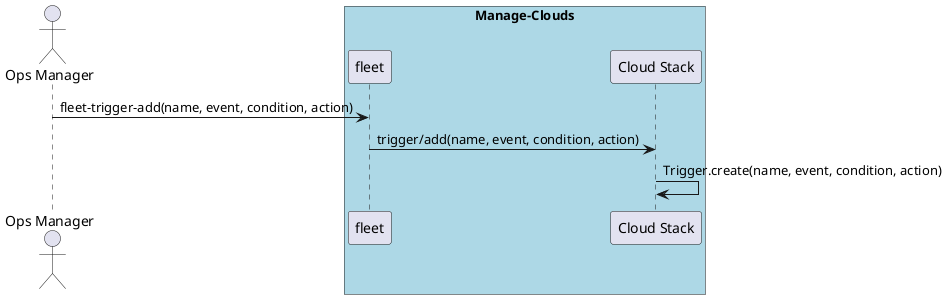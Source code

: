 @startuml
Actor "Ops Manager" as A

box "Manage-Clouds" #lightblue
participant "fleet" as S
A -> S : fleet-trigger-add(name, event, condition, action)
participant "Cloud Stack" as CS
S -> CS : trigger/add(name, event, condition, action)
CS -> CS : Trigger.create(name, event, condition, action)
end box

@enduml
